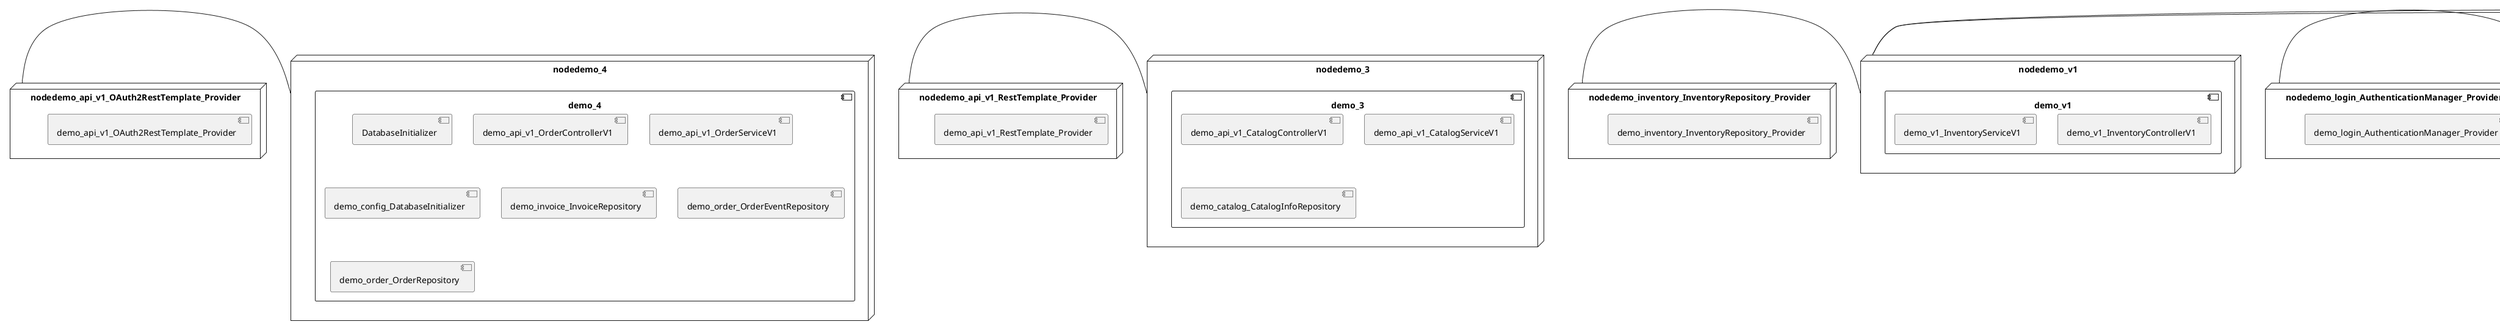 @startuml
skinparam fixCircleLabelOverlapping true
skinparam componentStyle uml2
node nodedemo {
component demo {
[demo_api_v1_UserControllerV1] [[kbastani-spring-cloud-event-sourcing-example.system#_D15o6MreEe62ZbD8tqps1Q]]
[demo_api_v1_UserServiceV1] [[kbastani-spring-cloud-event-sourcing-example.system#_D15o6MreEe62ZbD8tqps1Q]]
[demo_user_UserRepository] [[kbastani-spring-cloud-event-sourcing-example.system#_D15o6MreEe62ZbD8tqps1Q]]
}
}
node nodedemo_2 {
component demo_2 {
[demo_account_AccountRepository] [[kbastani-spring-cloud-event-sourcing-example.system#_D15o6MreEe62ZbD8tqps1Q]]
[demo_api_v1_AccountControllerV1] [[kbastani-spring-cloud-event-sourcing-example.system#_D15o6MreEe62ZbD8tqps1Q]]
[demo_api_v1_AccountServiceV1] [[kbastani-spring-cloud-event-sourcing-example.system#_D15o6MreEe62ZbD8tqps1Q]]
}
}
node nodedemo_3 {
component demo_3 {
[demo_api_v1_CatalogControllerV1] [[kbastani-spring-cloud-event-sourcing-example.system#_D15o6MreEe62ZbD8tqps1Q]]
[demo_api_v1_CatalogServiceV1] [[kbastani-spring-cloud-event-sourcing-example.system#_D15o6MreEe62ZbD8tqps1Q]]
[demo_catalog_CatalogInfoRepository] [[kbastani-spring-cloud-event-sourcing-example.system#_D15o6MreEe62ZbD8tqps1Q]]
}
}
node nodedemo_4 {
component demo_4 {
[DatabaseInitializer] [[kbastani-spring-cloud-event-sourcing-example.system#_D15o6MreEe62ZbD8tqps1Q]]
[demo_api_v1_OrderControllerV1] [[kbastani-spring-cloud-event-sourcing-example.system#_D15o6MreEe62ZbD8tqps1Q]]
[demo_api_v1_OrderServiceV1] [[kbastani-spring-cloud-event-sourcing-example.system#_D15o6MreEe62ZbD8tqps1Q]]
[demo_config_DatabaseInitializer] [[kbastani-spring-cloud-event-sourcing-example.system#_D15o6MreEe62ZbD8tqps1Q]]
[demo_invoice_InvoiceRepository] [[kbastani-spring-cloud-event-sourcing-example.system#_D15o6MreEe62ZbD8tqps1Q]]
[demo_order_OrderEventRepository] [[kbastani-spring-cloud-event-sourcing-example.system#_D15o6MreEe62ZbD8tqps1Q]]
[demo_order_OrderRepository] [[kbastani-spring-cloud-event-sourcing-example.system#_D15o6MreEe62ZbD8tqps1Q]]
}
}
node nodedemo_5 {
component demo_5 {
[demo_api_v1_ShoppingCartControllerV1] [[kbastani-spring-cloud-event-sourcing-example.system#_D15o6MreEe62ZbD8tqps1Q]]
[demo_api_v1_ShoppingCartServiceV1] [[kbastani-spring-cloud-event-sourcing-example.system#_D15o6MreEe62ZbD8tqps1Q]]
[demo_cart_CartEventRepository] [[kbastani-spring-cloud-event-sourcing-example.system#_D15o6MreEe62ZbD8tqps1Q]]
}
}
node nodedemo_6 {
component demo_6 {
[demo_UserController] [[kbastani-spring-cloud-event-sourcing-example.system#_D15o6MreEe62ZbD8tqps1Q]]
[demo_UserRepository] [[kbastani-spring-cloud-event-sourcing-example.system#_D15o6MreEe62ZbD8tqps1Q]]
[demo_UserService] [[kbastani-spring-cloud-event-sourcing-example.system#_D15o6MreEe62ZbD8tqps1Q]]
[demo_login_UserController] [[kbastani-spring-cloud-event-sourcing-example.system#_D15o6MreEe62ZbD8tqps1Q]]
}
}
node nodedemo_7 {
component demo_7 {
}
}
node nodedemo_v1 {
component demo_v1 {
[demo_v1_InventoryControllerV1] [[kbastani-spring-cloud-event-sourcing-example.system#_D15o6MreEe62ZbD8tqps1Q]]
[demo_v1_InventoryServiceV1] [[kbastani-spring-cloud-event-sourcing-example.system#_D15o6MreEe62ZbD8tqps1Q]]
}
}
node nodedemo_api_v1_OAuth2RestTemplate_Provider {
[demo_api_v1_OAuth2RestTemplate_Provider] [[kbastani-spring-cloud-event-sourcing-example.system#_D15o6MreEe62ZbD8tqps1Q]]
}
node nodedemo_api_v1_RestTemplate_Provider {
[demo_api_v1_RestTemplate_Provider] [[kbastani-spring-cloud-event-sourcing-example.system#_D15o6MreEe62ZbD8tqps1Q]]
}
node nodedemo_inventory_InventoryRepository_Provider {
[demo_inventory_InventoryRepository_Provider] [[kbastani-spring-cloud-event-sourcing-example.system#_D15o6MreEe62ZbD8tqps1Q]]
}
node nodedemo_login_AuthenticationManager_Provider {
[demo_login_AuthenticationManager_Provider] [[kbastani-spring-cloud-event-sourcing-example.system#_D15o6MreEe62ZbD8tqps1Q]]
}
node nodedemo_login_ClientDetailsService_Provider {
[demo_login_ClientDetailsService_Provider] [[kbastani-spring-cloud-event-sourcing-example.system#_D15o6MreEe62ZbD8tqps1Q]]
}
node nodedemo_login_HttpSessionSecurityContextRepository_Provider {
[demo_login_HttpSessionSecurityContextRepository_Provider] [[kbastani-spring-cloud-event-sourcing-example.system#_D15o6MreEe62ZbD8tqps1Q]]
}
node nodedemo_login_LoginController {
[demo_login_LoginController] [[kbastani-spring-cloud-event-sourcing-example.system#_D15o6MreEe62ZbD8tqps1Q]]
}
node nodedemo_product_ProductRepository_Provider {
[demo_product_ProductRepository_Provider] [[kbastani-spring-cloud-event-sourcing-example.system#_D15o6MreEe62ZbD8tqps1Q]]
}
node nodedemo_user_UserClientV1 {
[demo_user_UserClientV1] [[kbastani-spring-cloud-event-sourcing-example.system#_D15o6MreEe62ZbD8tqps1Q]]
}
node nodedemo_v1_Session_Provider {
[demo_v1_Session_Provider] [[kbastani-spring-cloud-event-sourcing-example.system#_D15o6MreEe62ZbD8tqps1Q]]
}
[nodedemo_api_v1_OAuth2RestTemplate_Provider] - [nodedemo_4]
[nodedemo_api_v1_RestTemplate_Provider] - [nodedemo_3]
[nodedemo_inventory_InventoryRepository_Provider] - [nodedemo_v1]
[nodedemo_login_AuthenticationManager_Provider] - [nodedemo_login_LoginController]
[nodedemo_login_ClientDetailsService_Provider] - [nodedemo_login_LoginController]
[nodedemo_login_HttpSessionSecurityContextRepository_Provider] - [nodedemo_login_LoginController]
[nodedemo_product_ProductRepository_Provider] - [nodedemo_v1]
[nodedemo_v1_Session_Provider] - [nodedemo_v1]
[nodedemo] - [nodedemo_user_UserClientV1]

@enduml
